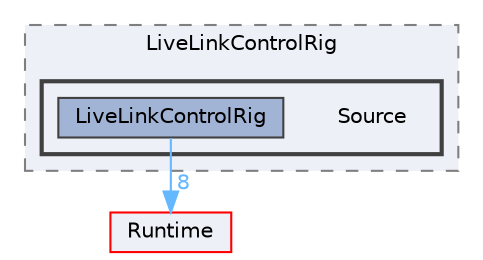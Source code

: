 digraph "Source"
{
 // INTERACTIVE_SVG=YES
 // LATEX_PDF_SIZE
  bgcolor="transparent";
  edge [fontname=Helvetica,fontsize=10,labelfontname=Helvetica,labelfontsize=10];
  node [fontname=Helvetica,fontsize=10,shape=box,height=0.2,width=0.4];
  compound=true
  subgraph clusterdir_788d2e6b6d94a6d41b3c6a6badbda8ad {
    graph [ bgcolor="#edf0f7", pencolor="grey50", label="LiveLinkControlRig", fontname=Helvetica,fontsize=10 style="filled,dashed", URL="dir_788d2e6b6d94a6d41b3c6a6badbda8ad.html",tooltip=""]
  subgraph clusterdir_3db9eb0b2f17dddba20f3a113051e396 {
    graph [ bgcolor="#edf0f7", pencolor="grey25", label="", fontname=Helvetica,fontsize=10 style="filled,bold", URL="dir_3db9eb0b2f17dddba20f3a113051e396.html",tooltip=""]
    dir_3db9eb0b2f17dddba20f3a113051e396 [shape=plaintext, label="Source"];
  dir_2ca9a9a0bb00b6b2793887b3b23b6c69 [label="LiveLinkControlRig", fillcolor="#a2b4d6", color="grey25", style="filled", URL="dir_2ca9a9a0bb00b6b2793887b3b23b6c69.html",tooltip=""];
  }
  }
  dir_7536b172fbd480bfd146a1b1acd6856b [label="Runtime", fillcolor="#edf0f7", color="red", style="filled", URL="dir_7536b172fbd480bfd146a1b1acd6856b.html",tooltip=""];
  dir_2ca9a9a0bb00b6b2793887b3b23b6c69->dir_7536b172fbd480bfd146a1b1acd6856b [headlabel="8", labeldistance=1.5 headhref="dir_000575_000984.html" href="dir_000575_000984.html" color="steelblue1" fontcolor="steelblue1"];
}
